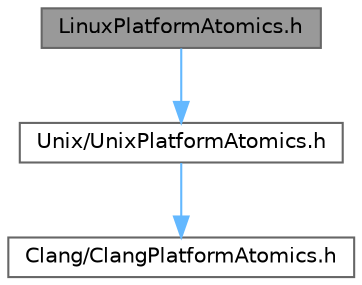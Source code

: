 digraph "LinuxPlatformAtomics.h"
{
 // INTERACTIVE_SVG=YES
 // LATEX_PDF_SIZE
  bgcolor="transparent";
  edge [fontname=Helvetica,fontsize=10,labelfontname=Helvetica,labelfontsize=10];
  node [fontname=Helvetica,fontsize=10,shape=box,height=0.2,width=0.4];
  Node1 [id="Node000001",label="LinuxPlatformAtomics.h",height=0.2,width=0.4,color="gray40", fillcolor="grey60", style="filled", fontcolor="black",tooltip=" "];
  Node1 -> Node2 [id="edge1_Node000001_Node000002",color="steelblue1",style="solid",tooltip=" "];
  Node2 [id="Node000002",label="Unix/UnixPlatformAtomics.h",height=0.2,width=0.4,color="grey40", fillcolor="white", style="filled",URL="$d2/dad/UnixPlatformAtomics_8h.html",tooltip=" "];
  Node2 -> Node3 [id="edge2_Node000002_Node000003",color="steelblue1",style="solid",tooltip=" "];
  Node3 [id="Node000003",label="Clang/ClangPlatformAtomics.h",height=0.2,width=0.4,color="grey40", fillcolor="white", style="filled",URL="$d9/d7e/ClangPlatformAtomics_8h.html",tooltip=" "];
}
